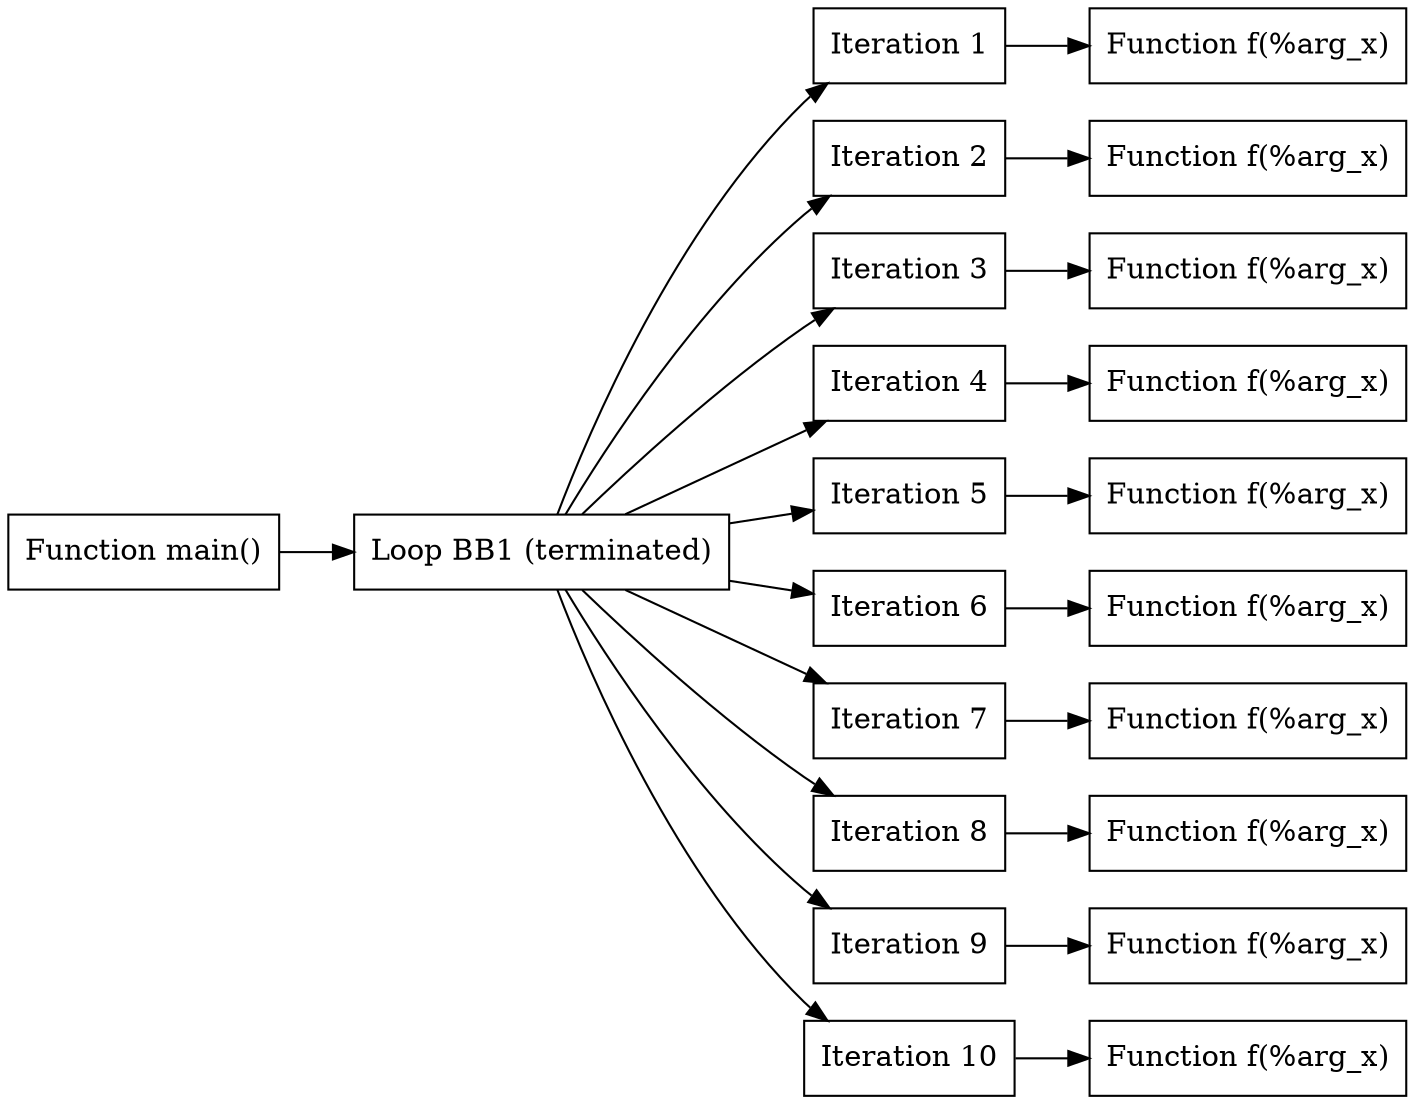digraph "Toplevel" {

graph [ fontname = "Helvetica", rankdir="LR" ];
node [ shape=box ];

"Function main()" -> "Loop BB1 (terminated)";
"Loop BB1 (terminated)" -> "Iteration 1";
"Loop BB1 (terminated)" -> "Iteration 2";
"Loop BB1 (terminated)" -> "Iteration 3";
"Loop BB1 (terminated)" -> "Iteration 4";
"Loop BB1 (terminated)" -> "Iteration 5";
"Loop BB1 (terminated)" -> "Iteration 6";
"Loop BB1 (terminated)" -> "Iteration 7";
"Loop BB1 (terminated)" -> "Iteration 8";
"Loop BB1 (terminated)" -> "Iteration 9";
"Loop BB1 (terminated)" -> "Iteration 10";

F1 [label="Function f(%arg_x)"];
F2 [label="Function f(%arg_x)"];
F3 [label="Function f(%arg_x)"];
F4 [label="Function f(%arg_x)"];
F5 [label="Function f(%arg_x)"];
F6 [label="Function f(%arg_x)"];
F7 [label="Function f(%arg_x)"];
F8 [label="Function f(%arg_x)"];
F9 [label="Function f(%arg_x)"];
F10 [label="Function f(%arg_x)"];

"Iteration 1" -> F1;
"Iteration 2" -> F2;
"Iteration 3" -> F3;
"Iteration 4" -> F4;
"Iteration 5" -> F5;
"Iteration 6" -> F6;
"Iteration 7" -> F7;
"Iteration 8" -> F8;
"Iteration 9" -> F9;
"Iteration 10" -> F10;

}